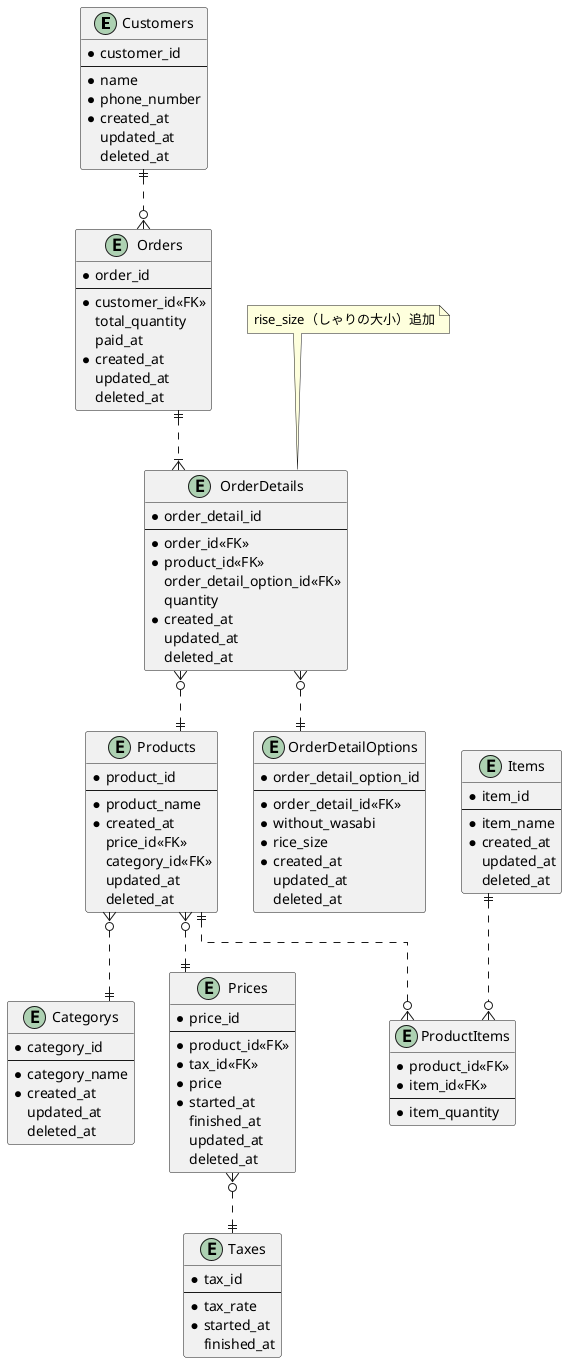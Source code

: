 @startuml sushi_ordering_schema_02

skinparam {
  ' カーディナリティ斜め対策
   linetype ortho
}

' 顧客
entity "Customers" as Customers {
  * customer_id
  --
  * name
  * phone_number
  * created_at
    updated_at
    deleted_at
}

' 商品
entity "Products" as Products {
  * product_id
  --
  * product_name
  * created_at
    price_id<<FK>>
    category_id<<FK>>
    updated_at
    deleted_at
}

' 商品カテゴリ
entity "Categorys" as Categorys {
  * category_id
  --
  * category_name
  * created_at
    updated_at
    deleted_at
}

' 商品金額
entity "Prices" as Prices {
  * price_id
  --
  * product_id<<FK>>
  * tax_id<<FK>>
  * price
  * started_at
    finished_at
    updated_at
    deleted_at
}

' 商品_単品
entity "ProductItems" as ProductItems {
  * product_id<<FK>>
  * item_id<<FK>>
  --
  * item_quantity
}

' 単品
entity "Items" as Items {
  * item_id
  --
  * item_name
  * created_at
    updated_at
    deleted_at
}

' 消費税
entity "Taxes" as Taxes {
  * tax_id
  --
  * tax_rate
  * started_at
    finished_at
}

' 注文
entity "Orders" as Orders {
  * order_id
  --
  * customer_id<<FK>>
    total_quantity
    paid_at
  * created_at
    updated_at
    deleted_at
}

entity "OrderDetails" as OrderDetails {
  * order_detail_id
  --
  * order_id<<FK>>
  * product_id<<FK>>
    order_detail_option_id<<FK>>
    quantity
  * created_at
    updated_at
    deleted_at
}

note top of OrderDetails
  rise_size（しゃりの大小）追加
end note

entity "OrderDetailOptions" as OrderDetailOptions {
  * order_detail_option_id
  --
  * order_detail_id<<FK>>
  * without_wasabi
  * rice_size
  * created_at
    updated_at
    deleted_at
}

Customers ||..o{ Orders
Orders ||..|{ OrderDetails
OrderDetails }o..|| OrderDetailOptions
OrderDetails }o..|| Products
Products ||..o{ ProductItems
Items ||..o{ ProductItems
Products }o..|| Categorys
Products }o..|| Prices
Prices }o..|| Taxes

@enduml